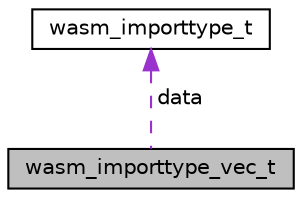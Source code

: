 digraph "wasm_importtype_vec_t"
{
 // LATEX_PDF_SIZE
  edge [fontname="Helvetica",fontsize="10",labelfontname="Helvetica",labelfontsize="10"];
  node [fontname="Helvetica",fontsize="10",shape=record];
  Node1 [label="wasm_importtype_vec_t",height=0.2,width=0.4,color="black", fillcolor="grey75", style="filled", fontcolor="black",tooltip="A list of wasm_importtype_t values."];
  Node2 -> Node1 [dir="back",color="darkorchid3",fontsize="10",style="dashed",label=" data" ,fontname="Helvetica"];
  Node2 [label="wasm_importtype_t",height=0.2,width=0.4,color="black", fillcolor="white", style="filled",URL="$structwasm__importtype__t.html",tooltip="An opaque object representing the type of an import."];
}
